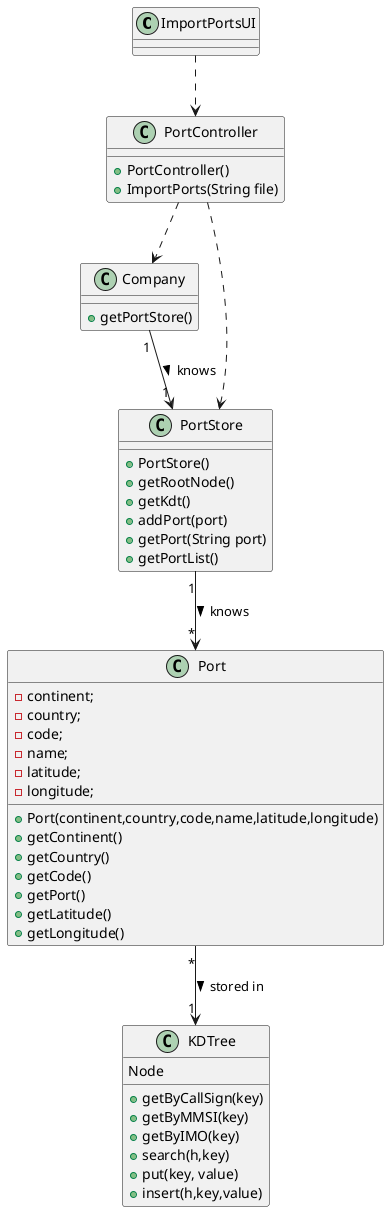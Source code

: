 @startuml
'https://plantuml.com/class-diagram

class ImportPortsUI {


}
class PortController{
    +PortController()
    +ImportPorts(String file)
}
class Company{
    +getPortStore()
}
class PortStore{
+PortStore()
+getRootNode()
+getKdt()
+addPort(port)
+getPort(String port)
+ getPortList()
}
class Port{
-continent;
-country;
-code;
-name;
-latitude;
-longitude;

 +Port(continent,country,code,name,latitude,longitude)
    +getContinent()
    +getCountry()
    +getCode()
    +getPort()
    +getLatitude()
    +getLongitude()

}
class KDTree{
Node
+getByCallSign(key)
+getByMMSI(key)
+getByIMO(key)
+search(h,key)
+put(key, value)
+insert(h,key,value)
}


ImportPortsUI ..> PortController
PortController ..> Company
Company "1" --> "1" PortStore  : knows >
PortController ..> PortStore
PortStore "1" --> "*" Port  : knows >
Port "*" --> "1" KDTree : stored in >

@enduml